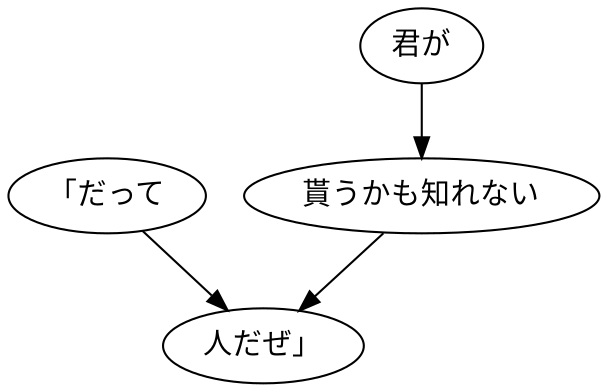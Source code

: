 digraph graph7549 {
	node0 [label="「だって"];
	node1 [label="君が"];
	node2 [label="貰うかも知れない"];
	node3 [label="人だぜ」"];
	node0 -> node3;
	node1 -> node2;
	node2 -> node3;
}
